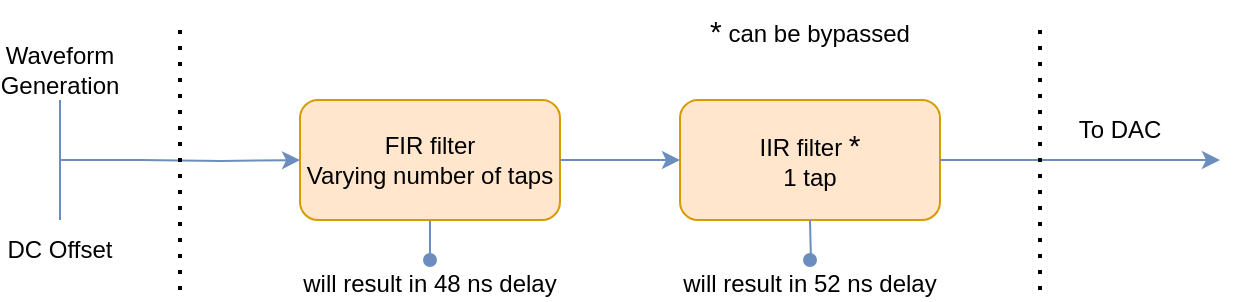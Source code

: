 <mxfile version="15.9.6" type="device" pages="2"><diagram id="xe7DILvifw8bZ6JbizGX" name="Page-1"><mxGraphModel dx="782" dy="436" grid="1" gridSize="10" guides="1" tooltips="1" connect="1" arrows="1" fold="1" page="1" pageScale="1" pageWidth="850" pageHeight="1100" math="0" shadow="0"><root><mxCell id="0"/><mxCell id="1" parent="0"/><mxCell id="weW8LgRnlv9wEstnTxJd-4" style="edgeStyle=orthogonalEdgeStyle;rounded=0;orthogonalLoop=1;jettySize=auto;html=1;exitX=0.5;exitY=1;exitDx=0;exitDy=0;fontSize=15;endArrow=oval;endFill=1;strokeColor=#6C8EBF;" parent="1" source="9epC3AYYllVTvkxFt7MB-1" target="weW8LgRnlv9wEstnTxJd-5" edge="1"><mxGeometry relative="1" as="geometry"><mxPoint x="215" y="320" as="targetPoint"/></mxGeometry></mxCell><mxCell id="9epC3AYYllVTvkxFt7MB-1" value="FIR filter&lt;br&gt;Varying number of taps" style="rounded=1;whiteSpace=wrap;html=1;fillColor=#ffe6cc;strokeColor=#d79b00;" parent="1" vertex="1"><mxGeometry x="180" y="240" width="130" height="60" as="geometry"/></mxCell><mxCell id="9epC3AYYllVTvkxFt7MB-2" value="IIR filter &lt;font style=&quot;font-size: 15px&quot;&gt;*&lt;/font&gt;&lt;br&gt;1 tap" style="rounded=1;whiteSpace=wrap;html=1;fillColor=#ffe6cc;strokeColor=#d79b00;" parent="1" vertex="1"><mxGeometry x="370" y="240" width="130" height="60" as="geometry"/></mxCell><mxCell id="9epC3AYYllVTvkxFt7MB-5" value="" style="endArrow=classic;html=1;rounded=0;edgeStyle=orthogonalEdgeStyle;entryX=0;entryY=0.5;entryDx=0;entryDy=0;fillColor=#dae8fc;strokeColor=#6c8ebf;" parent="1" target="9epC3AYYllVTvkxFt7MB-1" edge="1"><mxGeometry width="50" height="50" relative="1" as="geometry"><mxPoint x="100" y="270" as="sourcePoint"/><mxPoint x="120" y="260" as="targetPoint"/><Array as="points"/></mxGeometry></mxCell><mxCell id="9epC3AYYllVTvkxFt7MB-6" value="" style="endArrow=classic;html=1;rounded=0;edgeStyle=orthogonalEdgeStyle;exitX=1;exitY=0.5;exitDx=0;exitDy=0;fillColor=#dae8fc;strokeColor=#6c8ebf;entryX=0;entryY=0.5;entryDx=0;entryDy=0;" parent="1" source="9epC3AYYllVTvkxFt7MB-1" edge="1" target="9epC3AYYllVTvkxFt7MB-2"><mxGeometry width="50" height="50" relative="1" as="geometry"><mxPoint x="230" y="269.5" as="sourcePoint"/><mxPoint x="320" y="270" as="targetPoint"/><Array as="points"/></mxGeometry></mxCell><mxCell id="9epC3AYYllVTvkxFt7MB-8" value="" style="endArrow=classic;html=1;rounded=0;edgeStyle=orthogonalEdgeStyle;exitX=1;exitY=0.5;exitDx=0;exitDy=0;fillColor=#dae8fc;strokeColor=#6c8ebf;" parent="1" source="9epC3AYYllVTvkxFt7MB-2" edge="1"><mxGeometry width="50" height="50" relative="1" as="geometry"><mxPoint x="540" y="270" as="sourcePoint"/><mxPoint x="640" y="270" as="targetPoint"/><Array as="points"/></mxGeometry></mxCell><mxCell id="9epC3AYYllVTvkxFt7MB-9" value="" style="endArrow=none;dashed=1;html=1;dashPattern=1 3;strokeWidth=2;rounded=0;edgeStyle=orthogonalEdgeStyle;" parent="1" edge="1"><mxGeometry width="50" height="50" relative="1" as="geometry"><mxPoint x="120" y="335" as="sourcePoint"/><mxPoint x="120" y="205" as="targetPoint"/></mxGeometry></mxCell><mxCell id="9epC3AYYllVTvkxFt7MB-10" value="" style="endArrow=none;dashed=1;html=1;dashPattern=1 3;strokeWidth=2;rounded=0;edgeStyle=orthogonalEdgeStyle;" parent="1" edge="1"><mxGeometry width="50" height="50" relative="1" as="geometry"><mxPoint x="550" y="335" as="sourcePoint"/><mxPoint x="550" y="205" as="targetPoint"/></mxGeometry></mxCell><mxCell id="GMiS7ZK_eLjKBpg6fw5Q-23" style="edgeStyle=orthogonalEdgeStyle;rounded=0;orthogonalLoop=1;jettySize=auto;html=1;exitX=0.5;exitY=1;exitDx=0;exitDy=0;strokeColor=#6C8EBF;endArrow=none;endFill=0;" parent="1" source="9epC3AYYllVTvkxFt7MB-11" edge="1"><mxGeometry relative="1" as="geometry"><mxPoint x="100" y="270" as="targetPoint"/><Array as="points"><mxPoint x="60" y="270"/></Array></mxGeometry></mxCell><mxCell id="9epC3AYYllVTvkxFt7MB-11" value="Waveform Generation" style="text;html=1;strokeColor=none;fillColor=none;align=center;verticalAlign=middle;whiteSpace=wrap;rounded=0;" parent="1" vertex="1"><mxGeometry x="30" y="210" width="60" height="30" as="geometry"/></mxCell><mxCell id="9epC3AYYllVTvkxFt7MB-12" value="To DAC" style="text;html=1;strokeColor=none;fillColor=none;align=center;verticalAlign=middle;whiteSpace=wrap;rounded=0;" parent="1" vertex="1"><mxGeometry x="560" y="240" width="60" height="30" as="geometry"/></mxCell><mxCell id="GMiS7ZK_eLjKBpg6fw5Q-28" style="edgeStyle=orthogonalEdgeStyle;rounded=0;orthogonalLoop=1;jettySize=auto;html=1;exitX=0.5;exitY=0;exitDx=0;exitDy=0;strokeColor=#6C8EBF;endArrow=none;endFill=0;" parent="1" source="GMiS7ZK_eLjKBpg6fw5Q-24" edge="1"><mxGeometry relative="1" as="geometry"><mxPoint x="100" y="270" as="targetPoint"/><Array as="points"><mxPoint x="60" y="270"/></Array></mxGeometry></mxCell><mxCell id="GMiS7ZK_eLjKBpg6fw5Q-24" value="DC Offset" style="text;html=1;strokeColor=none;fillColor=none;align=center;verticalAlign=middle;whiteSpace=wrap;rounded=0;" parent="1" vertex="1"><mxGeometry x="30" y="300" width="60" height="30" as="geometry"/></mxCell><mxCell id="GMiS7ZK_eLjKBpg6fw5Q-30" value="&lt;font style=&quot;font-size: 15px&quot;&gt;*&lt;/font&gt;&lt;font style=&quot;font-size: 12px&quot;&gt; can be bypassed&lt;/font&gt;" style="text;html=1;strokeColor=none;fillColor=none;align=center;verticalAlign=middle;whiteSpace=wrap;rounded=0;fontSize=15;" parent="1" vertex="1"><mxGeometry x="365" y="190" width="140" height="30" as="geometry"/></mxCell><mxCell id="weW8LgRnlv9wEstnTxJd-5" value="&lt;font style=&quot;font-size: 12px&quot;&gt;will result in 48 ns delay&lt;/font&gt;" style="text;html=1;strokeColor=none;fillColor=none;align=center;verticalAlign=middle;whiteSpace=wrap;rounded=0;fontSize=15;" parent="1" vertex="1"><mxGeometry x="180" y="320" width="130" height="20" as="geometry"/></mxCell><mxCell id="lEdYcGPgYXTTL1YqdQ5f-1" style="edgeStyle=orthogonalEdgeStyle;rounded=0;orthogonalLoop=1;jettySize=auto;html=1;exitX=0.5;exitY=1;exitDx=0;exitDy=0;fontSize=15;endArrow=oval;endFill=1;strokeColor=#6C8EBF;" edge="1" parent="1" target="lEdYcGPgYXTTL1YqdQ5f-2"><mxGeometry relative="1" as="geometry"><mxPoint x="405" y="320" as="targetPoint"/><mxPoint x="435" y="300" as="sourcePoint"/></mxGeometry></mxCell><mxCell id="lEdYcGPgYXTTL1YqdQ5f-2" value="&lt;font style=&quot;font-size: 12px&quot;&gt;will result in 52 ns delay&lt;/font&gt;" style="text;html=1;strokeColor=none;fillColor=none;align=center;verticalAlign=middle;whiteSpace=wrap;rounded=0;fontSize=15;" vertex="1" parent="1"><mxGeometry x="370" y="320" width="130" height="20" as="geometry"/></mxCell></root></mxGraphModel></diagram><diagram id="0yeLaPrz388tTPCOBepD" name="Page-2"><mxGraphModel dx="782" dy="436" grid="1" gridSize="10" guides="1" tooltips="1" connect="1" arrows="1" fold="1" page="1" pageScale="1" pageWidth="850" pageHeight="1100" math="0" shadow="0"><root><mxCell id="5dMV5WeslVX47NQwp7K8-0"/><mxCell id="5dMV5WeslVX47NQwp7K8-1" parent="5dMV5WeslVX47NQwp7K8-0"/></root></mxGraphModel></diagram></mxfile>